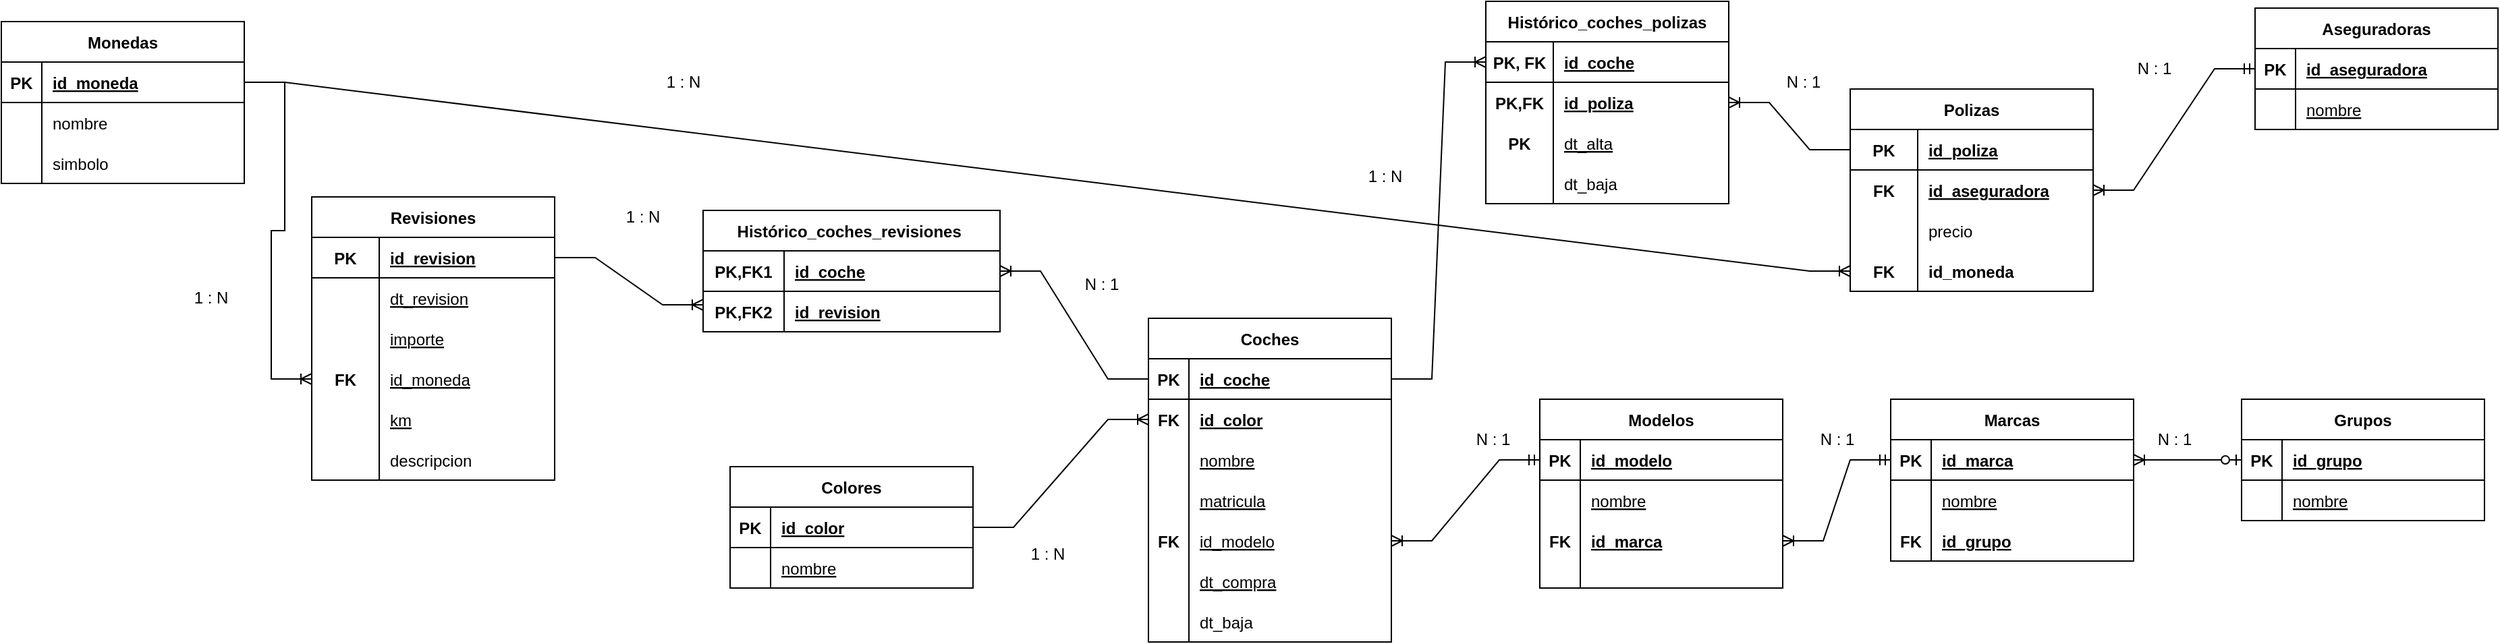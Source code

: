 <mxfile version="20.8.10" type="device"><diagram id="R2lEEEUBdFMjLlhIrx00" name="Page-1"><mxGraphModel dx="3008" dy="727" grid="1" gridSize="10" guides="1" tooltips="1" connect="1" arrows="1" fold="1" page="1" pageScale="1" pageWidth="850" pageHeight="1100" math="0" shadow="0" extFonts="Permanent Marker^https://fonts.googleapis.com/css?family=Permanent+Marker"><root><mxCell id="0"/><mxCell id="1" parent="0"/><mxCell id="CxCb7WRB7Gsfkk1EfVmT-1" value="Colores" style="shape=table;startSize=30;container=1;collapsible=1;childLayout=tableLayout;fixedRows=1;rowLines=0;fontStyle=1;align=center;resizeLast=1;" parent="1" vertex="1"><mxGeometry x="-500" y="490" width="180" height="90" as="geometry"/></mxCell><mxCell id="CxCb7WRB7Gsfkk1EfVmT-2" value="" style="shape=tableRow;horizontal=0;startSize=0;swimlaneHead=0;swimlaneBody=0;fillColor=none;collapsible=0;dropTarget=0;points=[[0,0.5],[1,0.5]];portConstraint=eastwest;top=0;left=0;right=0;bottom=1;" parent="CxCb7WRB7Gsfkk1EfVmT-1" vertex="1"><mxGeometry y="30" width="180" height="30" as="geometry"/></mxCell><mxCell id="CxCb7WRB7Gsfkk1EfVmT-3" value="PK" style="shape=partialRectangle;connectable=0;fillColor=none;top=0;left=0;bottom=0;right=0;fontStyle=1;overflow=hidden;" parent="CxCb7WRB7Gsfkk1EfVmT-2" vertex="1"><mxGeometry width="30" height="30" as="geometry"><mxRectangle width="30" height="30" as="alternateBounds"/></mxGeometry></mxCell><mxCell id="CxCb7WRB7Gsfkk1EfVmT-4" value="id_color" style="shape=partialRectangle;connectable=0;fillColor=none;top=0;left=0;bottom=0;right=0;align=left;spacingLeft=6;fontStyle=5;overflow=hidden;" parent="CxCb7WRB7Gsfkk1EfVmT-2" vertex="1"><mxGeometry x="30" width="150" height="30" as="geometry"><mxRectangle width="150" height="30" as="alternateBounds"/></mxGeometry></mxCell><mxCell id="CxCb7WRB7Gsfkk1EfVmT-5" value="" style="shape=tableRow;horizontal=0;startSize=0;swimlaneHead=0;swimlaneBody=0;fillColor=none;collapsible=0;dropTarget=0;points=[[0,0.5],[1,0.5]];portConstraint=eastwest;top=0;left=0;right=0;bottom=0;" parent="CxCb7WRB7Gsfkk1EfVmT-1" vertex="1"><mxGeometry y="60" width="180" height="30" as="geometry"/></mxCell><mxCell id="CxCb7WRB7Gsfkk1EfVmT-6" value="" style="shape=partialRectangle;connectable=0;fillColor=none;top=0;left=0;bottom=0;right=0;editable=1;overflow=hidden;" parent="CxCb7WRB7Gsfkk1EfVmT-5" vertex="1"><mxGeometry width="30" height="30" as="geometry"><mxRectangle width="30" height="30" as="alternateBounds"/></mxGeometry></mxCell><mxCell id="CxCb7WRB7Gsfkk1EfVmT-7" value="nombre" style="shape=partialRectangle;connectable=0;fillColor=none;top=0;left=0;bottom=0;right=0;align=left;spacingLeft=6;overflow=hidden;fontStyle=4" parent="CxCb7WRB7Gsfkk1EfVmT-5" vertex="1"><mxGeometry x="30" width="150" height="30" as="geometry"><mxRectangle width="150" height="30" as="alternateBounds"/></mxGeometry></mxCell><mxCell id="CxCb7WRB7Gsfkk1EfVmT-14" value="Coches" style="shape=table;startSize=30;container=1;collapsible=1;childLayout=tableLayout;fixedRows=1;rowLines=0;fontStyle=1;align=center;resizeLast=1;" parent="1" vertex="1"><mxGeometry x="-190" y="380" width="180" height="240" as="geometry"/></mxCell><mxCell id="CxCb7WRB7Gsfkk1EfVmT-15" value="" style="shape=tableRow;horizontal=0;startSize=0;swimlaneHead=0;swimlaneBody=0;fillColor=none;collapsible=0;dropTarget=0;points=[[0,0.5],[1,0.5]];portConstraint=eastwest;top=0;left=0;right=0;bottom=1;" parent="CxCb7WRB7Gsfkk1EfVmT-14" vertex="1"><mxGeometry y="30" width="180" height="30" as="geometry"/></mxCell><mxCell id="CxCb7WRB7Gsfkk1EfVmT-16" value="PK" style="shape=partialRectangle;connectable=0;fillColor=none;top=0;left=0;bottom=0;right=0;fontStyle=1;overflow=hidden;" parent="CxCb7WRB7Gsfkk1EfVmT-15" vertex="1"><mxGeometry width="30" height="30" as="geometry"><mxRectangle width="30" height="30" as="alternateBounds"/></mxGeometry></mxCell><mxCell id="CxCb7WRB7Gsfkk1EfVmT-17" value="id_coche" style="shape=partialRectangle;connectable=0;fillColor=none;top=0;left=0;bottom=0;right=0;align=left;spacingLeft=6;fontStyle=5;overflow=hidden;" parent="CxCb7WRB7Gsfkk1EfVmT-15" vertex="1"><mxGeometry x="30" width="150" height="30" as="geometry"><mxRectangle width="150" height="30" as="alternateBounds"/></mxGeometry></mxCell><mxCell id="CxCb7WRB7Gsfkk1EfVmT-18" value="" style="shape=tableRow;horizontal=0;startSize=0;swimlaneHead=0;swimlaneBody=0;fillColor=none;collapsible=0;dropTarget=0;points=[[0,0.5],[1,0.5]];portConstraint=eastwest;top=0;left=0;right=0;bottom=0;" parent="CxCb7WRB7Gsfkk1EfVmT-14" vertex="1"><mxGeometry y="60" width="180" height="30" as="geometry"/></mxCell><mxCell id="CxCb7WRB7Gsfkk1EfVmT-19" value="FK" style="shape=partialRectangle;connectable=0;fillColor=none;top=0;left=0;bottom=0;right=0;editable=1;overflow=hidden;fontStyle=1" parent="CxCb7WRB7Gsfkk1EfVmT-18" vertex="1"><mxGeometry width="30" height="30" as="geometry"><mxRectangle width="30" height="30" as="alternateBounds"/></mxGeometry></mxCell><mxCell id="CxCb7WRB7Gsfkk1EfVmT-20" value="id_color" style="shape=partialRectangle;connectable=0;fillColor=none;top=0;left=0;bottom=0;right=0;align=left;spacingLeft=6;overflow=hidden;fontStyle=5" parent="CxCb7WRB7Gsfkk1EfVmT-18" vertex="1"><mxGeometry x="30" width="150" height="30" as="geometry"><mxRectangle width="150" height="30" as="alternateBounds"/></mxGeometry></mxCell><mxCell id="CxCb7WRB7Gsfkk1EfVmT-21" value="" style="shape=tableRow;horizontal=0;startSize=0;swimlaneHead=0;swimlaneBody=0;fillColor=none;collapsible=0;dropTarget=0;points=[[0,0.5],[1,0.5]];portConstraint=eastwest;top=0;left=0;right=0;bottom=0;" parent="CxCb7WRB7Gsfkk1EfVmT-14" vertex="1"><mxGeometry y="90" width="180" height="30" as="geometry"/></mxCell><mxCell id="CxCb7WRB7Gsfkk1EfVmT-22" value="" style="shape=partialRectangle;connectable=0;fillColor=none;top=0;left=0;bottom=0;right=0;editable=1;overflow=hidden;" parent="CxCb7WRB7Gsfkk1EfVmT-21" vertex="1"><mxGeometry width="30" height="30" as="geometry"><mxRectangle width="30" height="30" as="alternateBounds"/></mxGeometry></mxCell><mxCell id="CxCb7WRB7Gsfkk1EfVmT-23" value="nombre" style="shape=partialRectangle;connectable=0;fillColor=none;top=0;left=0;bottom=0;right=0;align=left;spacingLeft=6;overflow=hidden;fontStyle=4" parent="CxCb7WRB7Gsfkk1EfVmT-21" vertex="1"><mxGeometry x="30" width="150" height="30" as="geometry"><mxRectangle width="150" height="30" as="alternateBounds"/></mxGeometry></mxCell><mxCell id="CxCb7WRB7Gsfkk1EfVmT-24" value="" style="shape=tableRow;horizontal=0;startSize=0;swimlaneHead=0;swimlaneBody=0;fillColor=none;collapsible=0;dropTarget=0;points=[[0,0.5],[1,0.5]];portConstraint=eastwest;top=0;left=0;right=0;bottom=0;" parent="CxCb7WRB7Gsfkk1EfVmT-14" vertex="1"><mxGeometry y="120" width="180" height="30" as="geometry"/></mxCell><mxCell id="CxCb7WRB7Gsfkk1EfVmT-25" value="" style="shape=partialRectangle;connectable=0;fillColor=none;top=0;left=0;bottom=0;right=0;editable=1;overflow=hidden;" parent="CxCb7WRB7Gsfkk1EfVmT-24" vertex="1"><mxGeometry width="30" height="30" as="geometry"><mxRectangle width="30" height="30" as="alternateBounds"/></mxGeometry></mxCell><mxCell id="CxCb7WRB7Gsfkk1EfVmT-26" value="matricula" style="shape=partialRectangle;connectable=0;fillColor=none;top=0;left=0;bottom=0;right=0;align=left;spacingLeft=6;overflow=hidden;fontStyle=4" parent="CxCb7WRB7Gsfkk1EfVmT-24" vertex="1"><mxGeometry x="30" width="150" height="30" as="geometry"><mxRectangle width="150" height="30" as="alternateBounds"/></mxGeometry></mxCell><mxCell id="CxCb7WRB7Gsfkk1EfVmT-114" value="" style="shape=tableRow;horizontal=0;startSize=0;swimlaneHead=0;swimlaneBody=0;fillColor=none;collapsible=0;dropTarget=0;points=[[0,0.5],[1,0.5]];portConstraint=eastwest;top=0;left=0;right=0;bottom=0;" parent="CxCb7WRB7Gsfkk1EfVmT-14" vertex="1"><mxGeometry y="150" width="180" height="30" as="geometry"/></mxCell><mxCell id="CxCb7WRB7Gsfkk1EfVmT-115" value="FK" style="shape=partialRectangle;connectable=0;fillColor=none;top=0;left=0;bottom=0;right=0;editable=1;overflow=hidden;fontStyle=1" parent="CxCb7WRB7Gsfkk1EfVmT-114" vertex="1"><mxGeometry width="30" height="30" as="geometry"><mxRectangle width="30" height="30" as="alternateBounds"/></mxGeometry></mxCell><mxCell id="CxCb7WRB7Gsfkk1EfVmT-116" value="id_modelo" style="shape=partialRectangle;connectable=0;fillColor=none;top=0;left=0;bottom=0;right=0;align=left;spacingLeft=6;overflow=hidden;fontStyle=4" parent="CxCb7WRB7Gsfkk1EfVmT-114" vertex="1"><mxGeometry x="30" width="150" height="30" as="geometry"><mxRectangle width="150" height="30" as="alternateBounds"/></mxGeometry></mxCell><mxCell id="CxCb7WRB7Gsfkk1EfVmT-179" value="" style="shape=tableRow;horizontal=0;startSize=0;swimlaneHead=0;swimlaneBody=0;fillColor=none;collapsible=0;dropTarget=0;points=[[0,0.5],[1,0.5]];portConstraint=eastwest;top=0;left=0;right=0;bottom=0;" parent="CxCb7WRB7Gsfkk1EfVmT-14" vertex="1"><mxGeometry y="180" width="180" height="30" as="geometry"/></mxCell><mxCell id="CxCb7WRB7Gsfkk1EfVmT-180" value="" style="shape=partialRectangle;connectable=0;fillColor=none;top=0;left=0;bottom=0;right=0;editable=1;overflow=hidden;" parent="CxCb7WRB7Gsfkk1EfVmT-179" vertex="1"><mxGeometry width="30" height="30" as="geometry"><mxRectangle width="30" height="30" as="alternateBounds"/></mxGeometry></mxCell><mxCell id="CxCb7WRB7Gsfkk1EfVmT-181" value="dt_compra" style="shape=partialRectangle;connectable=0;fillColor=none;top=0;left=0;bottom=0;right=0;align=left;spacingLeft=6;overflow=hidden;fontStyle=4" parent="CxCb7WRB7Gsfkk1EfVmT-179" vertex="1"><mxGeometry x="30" width="150" height="30" as="geometry"><mxRectangle width="150" height="30" as="alternateBounds"/></mxGeometry></mxCell><mxCell id="CxCb7WRB7Gsfkk1EfVmT-190" value="" style="shape=tableRow;horizontal=0;startSize=0;swimlaneHead=0;swimlaneBody=0;fillColor=none;collapsible=0;dropTarget=0;points=[[0,0.5],[1,0.5]];portConstraint=eastwest;top=0;left=0;right=0;bottom=0;" parent="CxCb7WRB7Gsfkk1EfVmT-14" vertex="1"><mxGeometry y="210" width="180" height="30" as="geometry"/></mxCell><mxCell id="CxCb7WRB7Gsfkk1EfVmT-191" value="" style="shape=partialRectangle;connectable=0;fillColor=none;top=0;left=0;bottom=0;right=0;editable=1;overflow=hidden;" parent="CxCb7WRB7Gsfkk1EfVmT-190" vertex="1"><mxGeometry width="30" height="30" as="geometry"><mxRectangle width="30" height="30" as="alternateBounds"/></mxGeometry></mxCell><mxCell id="CxCb7WRB7Gsfkk1EfVmT-192" value="dt_baja" style="shape=partialRectangle;connectable=0;fillColor=none;top=0;left=0;bottom=0;right=0;align=left;spacingLeft=6;overflow=hidden;fontStyle=0" parent="CxCb7WRB7Gsfkk1EfVmT-190" vertex="1"><mxGeometry x="30" width="150" height="30" as="geometry"><mxRectangle width="150" height="30" as="alternateBounds"/></mxGeometry></mxCell><mxCell id="CxCb7WRB7Gsfkk1EfVmT-27" value="Modelos" style="shape=table;startSize=30;container=1;collapsible=1;childLayout=tableLayout;fixedRows=1;rowLines=0;fontStyle=1;align=center;resizeLast=1;" parent="1" vertex="1"><mxGeometry x="100" y="440" width="180" height="140" as="geometry"/></mxCell><mxCell id="CxCb7WRB7Gsfkk1EfVmT-28" value="" style="shape=tableRow;horizontal=0;startSize=0;swimlaneHead=0;swimlaneBody=0;fillColor=none;collapsible=0;dropTarget=0;points=[[0,0.5],[1,0.5]];portConstraint=eastwest;top=0;left=0;right=0;bottom=1;" parent="CxCb7WRB7Gsfkk1EfVmT-27" vertex="1"><mxGeometry y="30" width="180" height="30" as="geometry"/></mxCell><mxCell id="CxCb7WRB7Gsfkk1EfVmT-29" value="PK" style="shape=partialRectangle;connectable=0;fillColor=none;top=0;left=0;bottom=0;right=0;fontStyle=1;overflow=hidden;" parent="CxCb7WRB7Gsfkk1EfVmT-28" vertex="1"><mxGeometry width="30" height="30" as="geometry"><mxRectangle width="30" height="30" as="alternateBounds"/></mxGeometry></mxCell><mxCell id="CxCb7WRB7Gsfkk1EfVmT-30" value="id_modelo" style="shape=partialRectangle;connectable=0;fillColor=none;top=0;left=0;bottom=0;right=0;align=left;spacingLeft=6;fontStyle=5;overflow=hidden;" parent="CxCb7WRB7Gsfkk1EfVmT-28" vertex="1"><mxGeometry x="30" width="150" height="30" as="geometry"><mxRectangle width="150" height="30" as="alternateBounds"/></mxGeometry></mxCell><mxCell id="CxCb7WRB7Gsfkk1EfVmT-31" value="" style="shape=tableRow;horizontal=0;startSize=0;swimlaneHead=0;swimlaneBody=0;fillColor=none;collapsible=0;dropTarget=0;points=[[0,0.5],[1,0.5]];portConstraint=eastwest;top=0;left=0;right=0;bottom=0;" parent="CxCb7WRB7Gsfkk1EfVmT-27" vertex="1"><mxGeometry y="60" width="180" height="30" as="geometry"/></mxCell><mxCell id="CxCb7WRB7Gsfkk1EfVmT-32" value="" style="shape=partialRectangle;connectable=0;fillColor=none;top=0;left=0;bottom=0;right=0;editable=1;overflow=hidden;" parent="CxCb7WRB7Gsfkk1EfVmT-31" vertex="1"><mxGeometry width="30" height="30" as="geometry"><mxRectangle width="30" height="30" as="alternateBounds"/></mxGeometry></mxCell><mxCell id="CxCb7WRB7Gsfkk1EfVmT-33" value="nombre" style="shape=partialRectangle;connectable=0;fillColor=none;top=0;left=0;bottom=0;right=0;align=left;spacingLeft=6;overflow=hidden;fontStyle=4" parent="CxCb7WRB7Gsfkk1EfVmT-31" vertex="1"><mxGeometry x="30" width="150" height="30" as="geometry"><mxRectangle width="150" height="30" as="alternateBounds"/></mxGeometry></mxCell><mxCell id="CxCb7WRB7Gsfkk1EfVmT-34" value="" style="shape=tableRow;horizontal=0;startSize=0;swimlaneHead=0;swimlaneBody=0;fillColor=none;collapsible=0;dropTarget=0;points=[[0,0.5],[1,0.5]];portConstraint=eastwest;top=0;left=0;right=0;bottom=0;" parent="CxCb7WRB7Gsfkk1EfVmT-27" vertex="1"><mxGeometry y="90" width="180" height="30" as="geometry"/></mxCell><mxCell id="CxCb7WRB7Gsfkk1EfVmT-35" value="FK" style="shape=partialRectangle;connectable=0;fillColor=none;top=0;left=0;bottom=0;right=0;editable=1;overflow=hidden;fontStyle=1" parent="CxCb7WRB7Gsfkk1EfVmT-34" vertex="1"><mxGeometry width="30" height="30" as="geometry"><mxRectangle width="30" height="30" as="alternateBounds"/></mxGeometry></mxCell><mxCell id="CxCb7WRB7Gsfkk1EfVmT-36" value="id_marca" style="shape=partialRectangle;connectable=0;fillColor=none;top=0;left=0;bottom=0;right=0;align=left;spacingLeft=6;overflow=hidden;fontStyle=5" parent="CxCb7WRB7Gsfkk1EfVmT-34" vertex="1"><mxGeometry x="30" width="150" height="30" as="geometry"><mxRectangle width="150" height="30" as="alternateBounds"/></mxGeometry></mxCell><mxCell id="CxCb7WRB7Gsfkk1EfVmT-71" value="" style="shape=tableRow;horizontal=0;startSize=0;swimlaneHead=0;swimlaneBody=0;fillColor=none;collapsible=0;dropTarget=0;points=[[0,0.5],[1,0.5]];portConstraint=eastwest;top=0;left=0;right=0;bottom=0;" parent="CxCb7WRB7Gsfkk1EfVmT-27" vertex="1"><mxGeometry y="120" width="180" height="20" as="geometry"/></mxCell><mxCell id="CxCb7WRB7Gsfkk1EfVmT-72" value="" style="shape=partialRectangle;connectable=0;fillColor=none;top=0;left=0;bottom=0;right=0;editable=1;overflow=hidden;fontStyle=1" parent="CxCb7WRB7Gsfkk1EfVmT-71" vertex="1"><mxGeometry width="30" height="20" as="geometry"><mxRectangle width="30" height="20" as="alternateBounds"/></mxGeometry></mxCell><mxCell id="CxCb7WRB7Gsfkk1EfVmT-73" value="" style="shape=partialRectangle;connectable=0;fillColor=none;top=0;left=0;bottom=0;right=0;align=left;spacingLeft=6;overflow=hidden;fontStyle=5" parent="CxCb7WRB7Gsfkk1EfVmT-71" vertex="1"><mxGeometry x="30" width="150" height="20" as="geometry"><mxRectangle width="150" height="20" as="alternateBounds"/></mxGeometry></mxCell><mxCell id="CxCb7WRB7Gsfkk1EfVmT-40" value="Marcas" style="shape=table;startSize=30;container=1;collapsible=1;childLayout=tableLayout;fixedRows=1;rowLines=0;fontStyle=1;align=center;resizeLast=1;" parent="1" vertex="1"><mxGeometry x="360" y="440" width="180" height="120" as="geometry"/></mxCell><mxCell id="CxCb7WRB7Gsfkk1EfVmT-41" value="" style="shape=tableRow;horizontal=0;startSize=0;swimlaneHead=0;swimlaneBody=0;fillColor=none;collapsible=0;dropTarget=0;points=[[0,0.5],[1,0.5]];portConstraint=eastwest;top=0;left=0;right=0;bottom=1;" parent="CxCb7WRB7Gsfkk1EfVmT-40" vertex="1"><mxGeometry y="30" width="180" height="30" as="geometry"/></mxCell><mxCell id="CxCb7WRB7Gsfkk1EfVmT-42" value="PK" style="shape=partialRectangle;connectable=0;fillColor=none;top=0;left=0;bottom=0;right=0;fontStyle=1;overflow=hidden;" parent="CxCb7WRB7Gsfkk1EfVmT-41" vertex="1"><mxGeometry width="30" height="30" as="geometry"><mxRectangle width="30" height="30" as="alternateBounds"/></mxGeometry></mxCell><mxCell id="CxCb7WRB7Gsfkk1EfVmT-43" value="id_marca" style="shape=partialRectangle;connectable=0;fillColor=none;top=0;left=0;bottom=0;right=0;align=left;spacingLeft=6;fontStyle=5;overflow=hidden;" parent="CxCb7WRB7Gsfkk1EfVmT-41" vertex="1"><mxGeometry x="30" width="150" height="30" as="geometry"><mxRectangle width="150" height="30" as="alternateBounds"/></mxGeometry></mxCell><mxCell id="CxCb7WRB7Gsfkk1EfVmT-44" value="" style="shape=tableRow;horizontal=0;startSize=0;swimlaneHead=0;swimlaneBody=0;fillColor=none;collapsible=0;dropTarget=0;points=[[0,0.5],[1,0.5]];portConstraint=eastwest;top=0;left=0;right=0;bottom=0;" parent="CxCb7WRB7Gsfkk1EfVmT-40" vertex="1"><mxGeometry y="60" width="180" height="30" as="geometry"/></mxCell><mxCell id="CxCb7WRB7Gsfkk1EfVmT-45" value="" style="shape=partialRectangle;connectable=0;fillColor=none;top=0;left=0;bottom=0;right=0;editable=1;overflow=hidden;" parent="CxCb7WRB7Gsfkk1EfVmT-44" vertex="1"><mxGeometry width="30" height="30" as="geometry"><mxRectangle width="30" height="30" as="alternateBounds"/></mxGeometry></mxCell><mxCell id="CxCb7WRB7Gsfkk1EfVmT-46" value="nombre" style="shape=partialRectangle;connectable=0;fillColor=none;top=0;left=0;bottom=0;right=0;align=left;spacingLeft=6;overflow=hidden;fontStyle=4" parent="CxCb7WRB7Gsfkk1EfVmT-44" vertex="1"><mxGeometry x="30" width="150" height="30" as="geometry"><mxRectangle width="150" height="30" as="alternateBounds"/></mxGeometry></mxCell><mxCell id="CxCb7WRB7Gsfkk1EfVmT-47" value="" style="shape=tableRow;horizontal=0;startSize=0;swimlaneHead=0;swimlaneBody=0;fillColor=none;collapsible=0;dropTarget=0;points=[[0,0.5],[1,0.5]];portConstraint=eastwest;top=0;left=0;right=0;bottom=0;" parent="CxCb7WRB7Gsfkk1EfVmT-40" vertex="1"><mxGeometry y="90" width="180" height="30" as="geometry"/></mxCell><mxCell id="CxCb7WRB7Gsfkk1EfVmT-48" value="FK" style="shape=partialRectangle;connectable=0;fillColor=none;top=0;left=0;bottom=0;right=0;editable=1;overflow=hidden;fontStyle=1" parent="CxCb7WRB7Gsfkk1EfVmT-47" vertex="1"><mxGeometry width="30" height="30" as="geometry"><mxRectangle width="30" height="30" as="alternateBounds"/></mxGeometry></mxCell><mxCell id="CxCb7WRB7Gsfkk1EfVmT-49" value="id_grupo" style="shape=partialRectangle;connectable=0;fillColor=none;top=0;left=0;bottom=0;right=0;align=left;spacingLeft=6;overflow=hidden;fontStyle=5" parent="CxCb7WRB7Gsfkk1EfVmT-47" vertex="1"><mxGeometry x="30" width="150" height="30" as="geometry"><mxRectangle width="150" height="30" as="alternateBounds"/></mxGeometry></mxCell><mxCell id="CxCb7WRB7Gsfkk1EfVmT-53" value="Grupos" style="shape=table;startSize=30;container=1;collapsible=1;childLayout=tableLayout;fixedRows=1;rowLines=0;fontStyle=1;align=center;resizeLast=1;" parent="1" vertex="1"><mxGeometry x="620" y="440" width="180" height="90" as="geometry"/></mxCell><mxCell id="CxCb7WRB7Gsfkk1EfVmT-54" value="" style="shape=tableRow;horizontal=0;startSize=0;swimlaneHead=0;swimlaneBody=0;fillColor=none;collapsible=0;dropTarget=0;points=[[0,0.5],[1,0.5]];portConstraint=eastwest;top=0;left=0;right=0;bottom=1;" parent="CxCb7WRB7Gsfkk1EfVmT-53" vertex="1"><mxGeometry y="30" width="180" height="30" as="geometry"/></mxCell><mxCell id="CxCb7WRB7Gsfkk1EfVmT-55" value="PK" style="shape=partialRectangle;connectable=0;fillColor=none;top=0;left=0;bottom=0;right=0;fontStyle=1;overflow=hidden;" parent="CxCb7WRB7Gsfkk1EfVmT-54" vertex="1"><mxGeometry width="30" height="30" as="geometry"><mxRectangle width="30" height="30" as="alternateBounds"/></mxGeometry></mxCell><mxCell id="CxCb7WRB7Gsfkk1EfVmT-56" value="id_grupo" style="shape=partialRectangle;connectable=0;fillColor=none;top=0;left=0;bottom=0;right=0;align=left;spacingLeft=6;fontStyle=5;overflow=hidden;" parent="CxCb7WRB7Gsfkk1EfVmT-54" vertex="1"><mxGeometry x="30" width="150" height="30" as="geometry"><mxRectangle width="150" height="30" as="alternateBounds"/></mxGeometry></mxCell><mxCell id="CxCb7WRB7Gsfkk1EfVmT-57" value="" style="shape=tableRow;horizontal=0;startSize=0;swimlaneHead=0;swimlaneBody=0;fillColor=none;collapsible=0;dropTarget=0;points=[[0,0.5],[1,0.5]];portConstraint=eastwest;top=0;left=0;right=0;bottom=0;" parent="CxCb7WRB7Gsfkk1EfVmT-53" vertex="1"><mxGeometry y="60" width="180" height="30" as="geometry"/></mxCell><mxCell id="CxCb7WRB7Gsfkk1EfVmT-58" value="" style="shape=partialRectangle;connectable=0;fillColor=none;top=0;left=0;bottom=0;right=0;editable=1;overflow=hidden;" parent="CxCb7WRB7Gsfkk1EfVmT-57" vertex="1"><mxGeometry width="30" height="30" as="geometry"><mxRectangle width="30" height="30" as="alternateBounds"/></mxGeometry></mxCell><mxCell id="CxCb7WRB7Gsfkk1EfVmT-59" value="nombre" style="shape=partialRectangle;connectable=0;fillColor=none;top=0;left=0;bottom=0;right=0;align=left;spacingLeft=6;overflow=hidden;fontStyle=4" parent="CxCb7WRB7Gsfkk1EfVmT-57" vertex="1"><mxGeometry x="30" width="150" height="30" as="geometry"><mxRectangle width="150" height="30" as="alternateBounds"/></mxGeometry></mxCell><mxCell id="CxCb7WRB7Gsfkk1EfVmT-67" value="N : 1" style="text;html=1;align=center;verticalAlign=middle;resizable=0;points=[];autosize=1;strokeColor=none;fillColor=none;" parent="1" vertex="1"><mxGeometry x="545" y="455" width="50" height="30" as="geometry"/></mxCell><mxCell id="CxCb7WRB7Gsfkk1EfVmT-69" value="N : 1" style="text;html=1;align=center;verticalAlign=middle;resizable=0;points=[];autosize=1;strokeColor=none;fillColor=none;" parent="1" vertex="1"><mxGeometry x="295" y="455" width="50" height="30" as="geometry"/></mxCell><mxCell id="CxCb7WRB7Gsfkk1EfVmT-75" value="" style="edgeStyle=entityRelationEdgeStyle;fontSize=12;html=1;endArrow=ERoneToMany;rounded=0;entryX=0;entryY=0.5;entryDx=0;entryDy=0;exitX=1;exitY=0.5;exitDx=0;exitDy=0;" parent="1" source="CxCb7WRB7Gsfkk1EfVmT-2" target="CxCb7WRB7Gsfkk1EfVmT-18" edge="1"><mxGeometry width="100" height="100" relative="1" as="geometry"><mxPoint x="370" y="260" as="sourcePoint"/><mxPoint x="470" y="160" as="targetPoint"/></mxGeometry></mxCell><mxCell id="CxCb7WRB7Gsfkk1EfVmT-76" value="1 : N" style="text;html=1;align=center;verticalAlign=middle;resizable=0;points=[];autosize=1;strokeColor=none;fillColor=none;" parent="1" vertex="1"><mxGeometry x="-290" y="540" width="50" height="30" as="geometry"/></mxCell><mxCell id="CxCb7WRB7Gsfkk1EfVmT-77" value="Monedas" style="shape=table;startSize=30;container=1;collapsible=1;childLayout=tableLayout;fixedRows=1;rowLines=0;fontStyle=1;align=center;resizeLast=1;" parent="1" vertex="1"><mxGeometry x="-1040" y="160" width="180" height="120" as="geometry"/></mxCell><mxCell id="CxCb7WRB7Gsfkk1EfVmT-78" value="" style="shape=tableRow;horizontal=0;startSize=0;swimlaneHead=0;swimlaneBody=0;fillColor=none;collapsible=0;dropTarget=0;points=[[0,0.5],[1,0.5]];portConstraint=eastwest;top=0;left=0;right=0;bottom=1;" parent="CxCb7WRB7Gsfkk1EfVmT-77" vertex="1"><mxGeometry y="30" width="180" height="30" as="geometry"/></mxCell><mxCell id="CxCb7WRB7Gsfkk1EfVmT-79" value="PK" style="shape=partialRectangle;connectable=0;fillColor=none;top=0;left=0;bottom=0;right=0;fontStyle=1;overflow=hidden;" parent="CxCb7WRB7Gsfkk1EfVmT-78" vertex="1"><mxGeometry width="30" height="30" as="geometry"><mxRectangle width="30" height="30" as="alternateBounds"/></mxGeometry></mxCell><mxCell id="CxCb7WRB7Gsfkk1EfVmT-80" value="id_moneda" style="shape=partialRectangle;connectable=0;fillColor=none;top=0;left=0;bottom=0;right=0;align=left;spacingLeft=6;fontStyle=5;overflow=hidden;" parent="CxCb7WRB7Gsfkk1EfVmT-78" vertex="1"><mxGeometry x="30" width="150" height="30" as="geometry"><mxRectangle width="150" height="30" as="alternateBounds"/></mxGeometry></mxCell><mxCell id="CxCb7WRB7Gsfkk1EfVmT-81" value="" style="shape=tableRow;horizontal=0;startSize=0;swimlaneHead=0;swimlaneBody=0;fillColor=none;collapsible=0;dropTarget=0;points=[[0,0.5],[1,0.5]];portConstraint=eastwest;top=0;left=0;right=0;bottom=0;" parent="CxCb7WRB7Gsfkk1EfVmT-77" vertex="1"><mxGeometry y="60" width="180" height="30" as="geometry"/></mxCell><mxCell id="CxCb7WRB7Gsfkk1EfVmT-82" value="" style="shape=partialRectangle;connectable=0;fillColor=none;top=0;left=0;bottom=0;right=0;editable=1;overflow=hidden;" parent="CxCb7WRB7Gsfkk1EfVmT-81" vertex="1"><mxGeometry width="30" height="30" as="geometry"><mxRectangle width="30" height="30" as="alternateBounds"/></mxGeometry></mxCell><mxCell id="CxCb7WRB7Gsfkk1EfVmT-83" value="nombre" style="shape=partialRectangle;connectable=0;fillColor=none;top=0;left=0;bottom=0;right=0;align=left;spacingLeft=6;overflow=hidden;" parent="CxCb7WRB7Gsfkk1EfVmT-81" vertex="1"><mxGeometry x="30" width="150" height="30" as="geometry"><mxRectangle width="150" height="30" as="alternateBounds"/></mxGeometry></mxCell><mxCell id="CxCb7WRB7Gsfkk1EfVmT-168" value="" style="shape=tableRow;horizontal=0;startSize=0;swimlaneHead=0;swimlaneBody=0;fillColor=none;collapsible=0;dropTarget=0;points=[[0,0.5],[1,0.5]];portConstraint=eastwest;top=0;left=0;right=0;bottom=0;" parent="CxCb7WRB7Gsfkk1EfVmT-77" vertex="1"><mxGeometry y="90" width="180" height="30" as="geometry"/></mxCell><mxCell id="CxCb7WRB7Gsfkk1EfVmT-169" value="" style="shape=partialRectangle;connectable=0;fillColor=none;top=0;left=0;bottom=0;right=0;editable=1;overflow=hidden;" parent="CxCb7WRB7Gsfkk1EfVmT-168" vertex="1"><mxGeometry width="30" height="30" as="geometry"><mxRectangle width="30" height="30" as="alternateBounds"/></mxGeometry></mxCell><mxCell id="CxCb7WRB7Gsfkk1EfVmT-170" value="simbolo" style="shape=partialRectangle;connectable=0;fillColor=none;top=0;left=0;bottom=0;right=0;align=left;spacingLeft=6;overflow=hidden;" parent="CxCb7WRB7Gsfkk1EfVmT-168" vertex="1"><mxGeometry x="30" width="150" height="30" as="geometry"><mxRectangle width="150" height="30" as="alternateBounds"/></mxGeometry></mxCell><mxCell id="CxCb7WRB7Gsfkk1EfVmT-84" value="Aseguradoras" style="shape=table;startSize=30;container=1;collapsible=1;childLayout=tableLayout;fixedRows=1;rowLines=0;fontStyle=1;align=center;resizeLast=1;" parent="1" vertex="1"><mxGeometry x="630" y="150" width="180" height="90" as="geometry"/></mxCell><mxCell id="CxCb7WRB7Gsfkk1EfVmT-85" value="" style="shape=tableRow;horizontal=0;startSize=0;swimlaneHead=0;swimlaneBody=0;fillColor=none;collapsible=0;dropTarget=0;points=[[0,0.5],[1,0.5]];portConstraint=eastwest;top=0;left=0;right=0;bottom=1;" parent="CxCb7WRB7Gsfkk1EfVmT-84" vertex="1"><mxGeometry y="30" width="180" height="30" as="geometry"/></mxCell><mxCell id="CxCb7WRB7Gsfkk1EfVmT-86" value="PK" style="shape=partialRectangle;connectable=0;fillColor=none;top=0;left=0;bottom=0;right=0;fontStyle=1;overflow=hidden;" parent="CxCb7WRB7Gsfkk1EfVmT-85" vertex="1"><mxGeometry width="30" height="30" as="geometry"><mxRectangle width="30" height="30" as="alternateBounds"/></mxGeometry></mxCell><mxCell id="CxCb7WRB7Gsfkk1EfVmT-87" value="id_aseguradora" style="shape=partialRectangle;connectable=0;fillColor=none;top=0;left=0;bottom=0;right=0;align=left;spacingLeft=6;fontStyle=5;overflow=hidden;" parent="CxCb7WRB7Gsfkk1EfVmT-85" vertex="1"><mxGeometry x="30" width="150" height="30" as="geometry"><mxRectangle width="150" height="30" as="alternateBounds"/></mxGeometry></mxCell><mxCell id="CxCb7WRB7Gsfkk1EfVmT-88" value="" style="shape=tableRow;horizontal=0;startSize=0;swimlaneHead=0;swimlaneBody=0;fillColor=none;collapsible=0;dropTarget=0;points=[[0,0.5],[1,0.5]];portConstraint=eastwest;top=0;left=0;right=0;bottom=0;" parent="CxCb7WRB7Gsfkk1EfVmT-84" vertex="1"><mxGeometry y="60" width="180" height="30" as="geometry"/></mxCell><mxCell id="CxCb7WRB7Gsfkk1EfVmT-89" value="" style="shape=partialRectangle;connectable=0;fillColor=none;top=0;left=0;bottom=0;right=0;editable=1;overflow=hidden;" parent="CxCb7WRB7Gsfkk1EfVmT-88" vertex="1"><mxGeometry width="30" height="30" as="geometry"><mxRectangle width="30" height="30" as="alternateBounds"/></mxGeometry></mxCell><mxCell id="CxCb7WRB7Gsfkk1EfVmT-90" value="nombre" style="shape=partialRectangle;connectable=0;fillColor=none;top=0;left=0;bottom=0;right=0;align=left;spacingLeft=6;overflow=hidden;fontStyle=4" parent="CxCb7WRB7Gsfkk1EfVmT-88" vertex="1"><mxGeometry x="30" width="150" height="30" as="geometry"><mxRectangle width="150" height="30" as="alternateBounds"/></mxGeometry></mxCell><mxCell id="CxCb7WRB7Gsfkk1EfVmT-97" value="Polizas" style="shape=table;startSize=30;container=1;collapsible=1;childLayout=tableLayout;fixedRows=1;rowLines=0;fontStyle=1;align=center;resizeLast=1;" parent="1" vertex="1"><mxGeometry x="330" y="210" width="180" height="150" as="geometry"/></mxCell><mxCell id="CxCb7WRB7Gsfkk1EfVmT-98" value="" style="shape=tableRow;horizontal=0;startSize=0;swimlaneHead=0;swimlaneBody=0;fillColor=none;collapsible=0;dropTarget=0;points=[[0,0.5],[1,0.5]];portConstraint=eastwest;top=0;left=0;right=0;bottom=1;" parent="CxCb7WRB7Gsfkk1EfVmT-97" vertex="1"><mxGeometry y="30" width="180" height="30" as="geometry"/></mxCell><mxCell id="CxCb7WRB7Gsfkk1EfVmT-99" value="PK" style="shape=partialRectangle;connectable=0;fillColor=none;top=0;left=0;bottom=0;right=0;fontStyle=1;overflow=hidden;" parent="CxCb7WRB7Gsfkk1EfVmT-98" vertex="1"><mxGeometry width="50" height="30" as="geometry"><mxRectangle width="50" height="30" as="alternateBounds"/></mxGeometry></mxCell><mxCell id="CxCb7WRB7Gsfkk1EfVmT-100" value="id_poliza" style="shape=partialRectangle;connectable=0;fillColor=none;top=0;left=0;bottom=0;right=0;align=left;spacingLeft=6;fontStyle=5;overflow=hidden;" parent="CxCb7WRB7Gsfkk1EfVmT-98" vertex="1"><mxGeometry x="50" width="130" height="30" as="geometry"><mxRectangle width="130" height="30" as="alternateBounds"/></mxGeometry></mxCell><mxCell id="CxCb7WRB7Gsfkk1EfVmT-101" value="" style="shape=tableRow;horizontal=0;startSize=0;swimlaneHead=0;swimlaneBody=0;fillColor=none;collapsible=0;dropTarget=0;points=[[0,0.5],[1,0.5]];portConstraint=eastwest;top=0;left=0;right=0;bottom=0;" parent="CxCb7WRB7Gsfkk1EfVmT-97" vertex="1"><mxGeometry y="60" width="180" height="30" as="geometry"/></mxCell><mxCell id="CxCb7WRB7Gsfkk1EfVmT-102" value="FK" style="shape=partialRectangle;connectable=0;fillColor=none;top=0;left=0;bottom=0;right=0;editable=1;overflow=hidden;fontStyle=1" parent="CxCb7WRB7Gsfkk1EfVmT-101" vertex="1"><mxGeometry width="50" height="30" as="geometry"><mxRectangle width="50" height="30" as="alternateBounds"/></mxGeometry></mxCell><mxCell id="CxCb7WRB7Gsfkk1EfVmT-103" value="id_aseguradora" style="shape=partialRectangle;connectable=0;fillColor=none;top=0;left=0;bottom=0;right=0;align=left;spacingLeft=6;overflow=hidden;fontStyle=5" parent="CxCb7WRB7Gsfkk1EfVmT-101" vertex="1"><mxGeometry x="50" width="130" height="30" as="geometry"><mxRectangle width="130" height="30" as="alternateBounds"/></mxGeometry></mxCell><mxCell id="CxCb7WRB7Gsfkk1EfVmT-104" value="" style="shape=tableRow;horizontal=0;startSize=0;swimlaneHead=0;swimlaneBody=0;fillColor=none;collapsible=0;dropTarget=0;points=[[0,0.5],[1,0.5]];portConstraint=eastwest;top=0;left=0;right=0;bottom=0;" parent="CxCb7WRB7Gsfkk1EfVmT-97" vertex="1"><mxGeometry y="90" width="180" height="30" as="geometry"/></mxCell><mxCell id="CxCb7WRB7Gsfkk1EfVmT-105" value="" style="shape=partialRectangle;connectable=0;fillColor=none;top=0;left=0;bottom=0;right=0;editable=1;overflow=hidden;" parent="CxCb7WRB7Gsfkk1EfVmT-104" vertex="1"><mxGeometry width="50" height="30" as="geometry"><mxRectangle width="50" height="30" as="alternateBounds"/></mxGeometry></mxCell><mxCell id="CxCb7WRB7Gsfkk1EfVmT-106" value="precio" style="shape=partialRectangle;connectable=0;fillColor=none;top=0;left=0;bottom=0;right=0;align=left;spacingLeft=6;overflow=hidden;" parent="CxCb7WRB7Gsfkk1EfVmT-104" vertex="1"><mxGeometry x="50" width="130" height="30" as="geometry"><mxRectangle width="130" height="30" as="alternateBounds"/></mxGeometry></mxCell><mxCell id="CxCb7WRB7Gsfkk1EfVmT-107" value="" style="shape=tableRow;horizontal=0;startSize=0;swimlaneHead=0;swimlaneBody=0;fillColor=none;collapsible=0;dropTarget=0;points=[[0,0.5],[1,0.5]];portConstraint=eastwest;top=0;left=0;right=0;bottom=0;" parent="CxCb7WRB7Gsfkk1EfVmT-97" vertex="1"><mxGeometry y="120" width="180" height="30" as="geometry"/></mxCell><mxCell id="CxCb7WRB7Gsfkk1EfVmT-108" value="FK" style="shape=partialRectangle;connectable=0;fillColor=none;top=0;left=0;bottom=0;right=0;editable=1;overflow=hidden;fontStyle=1" parent="CxCb7WRB7Gsfkk1EfVmT-107" vertex="1"><mxGeometry width="50" height="30" as="geometry"><mxRectangle width="50" height="30" as="alternateBounds"/></mxGeometry></mxCell><mxCell id="CxCb7WRB7Gsfkk1EfVmT-109" value="id_moneda" style="shape=partialRectangle;connectable=0;fillColor=none;top=0;left=0;bottom=0;right=0;align=left;spacingLeft=6;overflow=hidden;fontStyle=1" parent="CxCb7WRB7Gsfkk1EfVmT-107" vertex="1"><mxGeometry x="50" width="130" height="30" as="geometry"><mxRectangle width="130" height="30" as="alternateBounds"/></mxGeometry></mxCell><mxCell id="CxCb7WRB7Gsfkk1EfVmT-110" value="" style="edgeStyle=entityRelationEdgeStyle;fontSize=12;html=1;endArrow=ERoneToMany;startArrow=ERmandOne;rounded=0;entryX=1;entryY=0.5;entryDx=0;entryDy=0;exitX=0;exitY=0.5;exitDx=0;exitDy=0;" parent="1" source="CxCb7WRB7Gsfkk1EfVmT-28" target="CxCb7WRB7Gsfkk1EfVmT-114" edge="1"><mxGeometry width="100" height="100" relative="1" as="geometry"><mxPoint x="80" y="330" as="sourcePoint"/><mxPoint x="180" y="230" as="targetPoint"/></mxGeometry></mxCell><mxCell id="CxCb7WRB7Gsfkk1EfVmT-111" value="N : 1" style="text;html=1;align=center;verticalAlign=middle;resizable=0;points=[];autosize=1;strokeColor=none;fillColor=none;" parent="1" vertex="1"><mxGeometry x="40" y="455" width="50" height="30" as="geometry"/></mxCell><mxCell id="CxCb7WRB7Gsfkk1EfVmT-112" value="" style="edgeStyle=entityRelationEdgeStyle;fontSize=12;html=1;endArrow=ERoneToMany;startArrow=ERmandOne;rounded=0;entryX=1;entryY=0.5;entryDx=0;entryDy=0;exitX=0;exitY=0.5;exitDx=0;exitDy=0;" parent="1" source="CxCb7WRB7Gsfkk1EfVmT-41" target="CxCb7WRB7Gsfkk1EfVmT-34" edge="1"><mxGeometry width="100" height="100" relative="1" as="geometry"><mxPoint x="370" y="590" as="sourcePoint"/><mxPoint x="250" y="640" as="targetPoint"/></mxGeometry></mxCell><mxCell id="CxCb7WRB7Gsfkk1EfVmT-113" value="" style="edgeStyle=entityRelationEdgeStyle;fontSize=12;html=1;endArrow=ERoneToMany;startArrow=ERzeroToOne;rounded=0;entryX=1;entryY=0.5;entryDx=0;entryDy=0;exitX=0;exitY=0.5;exitDx=0;exitDy=0;" parent="1" source="CxCb7WRB7Gsfkk1EfVmT-54" target="CxCb7WRB7Gsfkk1EfVmT-41" edge="1"><mxGeometry width="100" height="100" relative="1" as="geometry"><mxPoint x="550" y="400" as="sourcePoint"/><mxPoint x="650" y="300" as="targetPoint"/></mxGeometry></mxCell><mxCell id="CxCb7WRB7Gsfkk1EfVmT-119" value="1 : N" style="text;html=1;align=center;verticalAlign=middle;resizable=0;points=[];autosize=1;strokeColor=none;fillColor=none;" parent="1" vertex="1"><mxGeometry x="-40" y="260" width="50" height="30" as="geometry"/></mxCell><mxCell id="CxCb7WRB7Gsfkk1EfVmT-120" value="" style="edgeStyle=entityRelationEdgeStyle;fontSize=12;html=1;endArrow=ERoneToMany;startArrow=ERmandOne;rounded=0;entryX=1;entryY=0.5;entryDx=0;entryDy=0;exitX=0;exitY=0.5;exitDx=0;exitDy=0;" parent="1" source="CxCb7WRB7Gsfkk1EfVmT-85" target="CxCb7WRB7Gsfkk1EfVmT-101" edge="1"><mxGeometry width="100" height="100" relative="1" as="geometry"><mxPoint x="330" y="210" as="sourcePoint"/><mxPoint x="430" y="110" as="targetPoint"/></mxGeometry></mxCell><mxCell id="CxCb7WRB7Gsfkk1EfVmT-121" value="N : 1" style="text;html=1;align=center;verticalAlign=middle;resizable=0;points=[];autosize=1;strokeColor=none;fillColor=none;" parent="1" vertex="1"><mxGeometry x="530" y="180" width="50" height="30" as="geometry"/></mxCell><mxCell id="CxCb7WRB7Gsfkk1EfVmT-122" value="Revisiones" style="shape=table;startSize=30;container=1;collapsible=1;childLayout=tableLayout;fixedRows=1;rowLines=0;fontStyle=1;align=center;resizeLast=1;" parent="1" vertex="1"><mxGeometry x="-810" y="290" width="180" height="210" as="geometry"/></mxCell><mxCell id="CxCb7WRB7Gsfkk1EfVmT-123" value="" style="shape=tableRow;horizontal=0;startSize=0;swimlaneHead=0;swimlaneBody=0;fillColor=none;collapsible=0;dropTarget=0;points=[[0,0.5],[1,0.5]];portConstraint=eastwest;top=0;left=0;right=0;bottom=1;" parent="CxCb7WRB7Gsfkk1EfVmT-122" vertex="1"><mxGeometry y="30" width="180" height="30" as="geometry"/></mxCell><mxCell id="CxCb7WRB7Gsfkk1EfVmT-124" value="PK" style="shape=partialRectangle;connectable=0;fillColor=none;top=0;left=0;bottom=0;right=0;fontStyle=1;overflow=hidden;" parent="CxCb7WRB7Gsfkk1EfVmT-123" vertex="1"><mxGeometry width="50" height="30" as="geometry"><mxRectangle width="50" height="30" as="alternateBounds"/></mxGeometry></mxCell><mxCell id="CxCb7WRB7Gsfkk1EfVmT-125" value="id_revision" style="shape=partialRectangle;connectable=0;fillColor=none;top=0;left=0;bottom=0;right=0;align=left;spacingLeft=6;fontStyle=5;overflow=hidden;" parent="CxCb7WRB7Gsfkk1EfVmT-123" vertex="1"><mxGeometry x="50" width="130" height="30" as="geometry"><mxRectangle width="130" height="30" as="alternateBounds"/></mxGeometry></mxCell><mxCell id="CxCb7WRB7Gsfkk1EfVmT-126" value="" style="shape=tableRow;horizontal=0;startSize=0;swimlaneHead=0;swimlaneBody=0;fillColor=none;collapsible=0;dropTarget=0;points=[[0,0.5],[1,0.5]];portConstraint=eastwest;top=0;left=0;right=0;bottom=0;" parent="CxCb7WRB7Gsfkk1EfVmT-122" vertex="1"><mxGeometry y="60" width="180" height="30" as="geometry"/></mxCell><mxCell id="CxCb7WRB7Gsfkk1EfVmT-127" value="" style="shape=partialRectangle;connectable=0;fillColor=none;top=0;left=0;bottom=0;right=0;editable=1;overflow=hidden;" parent="CxCb7WRB7Gsfkk1EfVmT-126" vertex="1"><mxGeometry width="50" height="30" as="geometry"><mxRectangle width="50" height="30" as="alternateBounds"/></mxGeometry></mxCell><mxCell id="CxCb7WRB7Gsfkk1EfVmT-128" value="dt_revision" style="shape=partialRectangle;connectable=0;fillColor=none;top=0;left=0;bottom=0;right=0;align=left;spacingLeft=6;overflow=hidden;fontStyle=4" parent="CxCb7WRB7Gsfkk1EfVmT-126" vertex="1"><mxGeometry x="50" width="130" height="30" as="geometry"><mxRectangle width="130" height="30" as="alternateBounds"/></mxGeometry></mxCell><mxCell id="CxCb7WRB7Gsfkk1EfVmT-129" value="" style="shape=tableRow;horizontal=0;startSize=0;swimlaneHead=0;swimlaneBody=0;fillColor=none;collapsible=0;dropTarget=0;points=[[0,0.5],[1,0.5]];portConstraint=eastwest;top=0;left=0;right=0;bottom=0;" parent="CxCb7WRB7Gsfkk1EfVmT-122" vertex="1"><mxGeometry y="90" width="180" height="30" as="geometry"/></mxCell><mxCell id="CxCb7WRB7Gsfkk1EfVmT-130" value="" style="shape=partialRectangle;connectable=0;fillColor=none;top=0;left=0;bottom=0;right=0;editable=1;overflow=hidden;" parent="CxCb7WRB7Gsfkk1EfVmT-129" vertex="1"><mxGeometry width="50" height="30" as="geometry"><mxRectangle width="50" height="30" as="alternateBounds"/></mxGeometry></mxCell><mxCell id="CxCb7WRB7Gsfkk1EfVmT-131" value="importe" style="shape=partialRectangle;connectable=0;fillColor=none;top=0;left=0;bottom=0;right=0;align=left;spacingLeft=6;overflow=hidden;fontStyle=4" parent="CxCb7WRB7Gsfkk1EfVmT-129" vertex="1"><mxGeometry x="50" width="130" height="30" as="geometry"><mxRectangle width="130" height="30" as="alternateBounds"/></mxGeometry></mxCell><mxCell id="CxCb7WRB7Gsfkk1EfVmT-132" value="" style="shape=tableRow;horizontal=0;startSize=0;swimlaneHead=0;swimlaneBody=0;fillColor=none;collapsible=0;dropTarget=0;points=[[0,0.5],[1,0.5]];portConstraint=eastwest;top=0;left=0;right=0;bottom=0;" parent="CxCb7WRB7Gsfkk1EfVmT-122" vertex="1"><mxGeometry y="120" width="180" height="30" as="geometry"/></mxCell><mxCell id="CxCb7WRB7Gsfkk1EfVmT-133" value="FK" style="shape=partialRectangle;connectable=0;fillColor=none;top=0;left=0;bottom=0;right=0;editable=1;overflow=hidden;fontStyle=1" parent="CxCb7WRB7Gsfkk1EfVmT-132" vertex="1"><mxGeometry width="50" height="30" as="geometry"><mxRectangle width="50" height="30" as="alternateBounds"/></mxGeometry></mxCell><mxCell id="CxCb7WRB7Gsfkk1EfVmT-134" value="id_moneda" style="shape=partialRectangle;connectable=0;fillColor=none;top=0;left=0;bottom=0;right=0;align=left;spacingLeft=6;overflow=hidden;fontStyle=4" parent="CxCb7WRB7Gsfkk1EfVmT-132" vertex="1"><mxGeometry x="50" width="130" height="30" as="geometry"><mxRectangle width="130" height="30" as="alternateBounds"/></mxGeometry></mxCell><mxCell id="CxCb7WRB7Gsfkk1EfVmT-182" value="" style="shape=tableRow;horizontal=0;startSize=0;swimlaneHead=0;swimlaneBody=0;fillColor=none;collapsible=0;dropTarget=0;points=[[0,0.5],[1,0.5]];portConstraint=eastwest;top=0;left=0;right=0;bottom=0;" parent="CxCb7WRB7Gsfkk1EfVmT-122" vertex="1"><mxGeometry y="150" width="180" height="30" as="geometry"/></mxCell><mxCell id="CxCb7WRB7Gsfkk1EfVmT-183" value="" style="shape=partialRectangle;connectable=0;fillColor=none;top=0;left=0;bottom=0;right=0;editable=1;overflow=hidden;" parent="CxCb7WRB7Gsfkk1EfVmT-182" vertex="1"><mxGeometry width="50" height="30" as="geometry"><mxRectangle width="50" height="30" as="alternateBounds"/></mxGeometry></mxCell><mxCell id="CxCb7WRB7Gsfkk1EfVmT-184" value="km" style="shape=partialRectangle;connectable=0;fillColor=none;top=0;left=0;bottom=0;right=0;align=left;spacingLeft=6;overflow=hidden;fontStyle=4" parent="CxCb7WRB7Gsfkk1EfVmT-182" vertex="1"><mxGeometry x="50" width="130" height="30" as="geometry"><mxRectangle width="130" height="30" as="alternateBounds"/></mxGeometry></mxCell><mxCell id="CxCb7WRB7Gsfkk1EfVmT-193" value="" style="shape=tableRow;horizontal=0;startSize=0;swimlaneHead=0;swimlaneBody=0;fillColor=none;collapsible=0;dropTarget=0;points=[[0,0.5],[1,0.5]];portConstraint=eastwest;top=0;left=0;right=0;bottom=0;" parent="CxCb7WRB7Gsfkk1EfVmT-122" vertex="1"><mxGeometry y="180" width="180" height="30" as="geometry"/></mxCell><mxCell id="CxCb7WRB7Gsfkk1EfVmT-194" value="" style="shape=partialRectangle;connectable=0;fillColor=none;top=0;left=0;bottom=0;right=0;editable=1;overflow=hidden;" parent="CxCb7WRB7Gsfkk1EfVmT-193" vertex="1"><mxGeometry width="50" height="30" as="geometry"><mxRectangle width="50" height="30" as="alternateBounds"/></mxGeometry></mxCell><mxCell id="CxCb7WRB7Gsfkk1EfVmT-195" value="descripcion" style="shape=partialRectangle;connectable=0;fillColor=none;top=0;left=0;bottom=0;right=0;align=left;spacingLeft=6;overflow=hidden;fontStyle=0" parent="CxCb7WRB7Gsfkk1EfVmT-193" vertex="1"><mxGeometry x="50" width="130" height="30" as="geometry"><mxRectangle width="130" height="30" as="alternateBounds"/></mxGeometry></mxCell><mxCell id="CxCb7WRB7Gsfkk1EfVmT-135" value="Histórico_coches_revisiones " style="shape=table;startSize=30;container=1;collapsible=1;childLayout=tableLayout;fixedRows=1;rowLines=0;fontStyle=1;align=center;resizeLast=1;" parent="1" vertex="1"><mxGeometry x="-520" y="300" width="220" height="90" as="geometry"/></mxCell><mxCell id="CxCb7WRB7Gsfkk1EfVmT-136" value="" style="shape=tableRow;horizontal=0;startSize=0;swimlaneHead=0;swimlaneBody=0;fillColor=none;collapsible=0;dropTarget=0;points=[[0,0.5],[1,0.5]];portConstraint=eastwest;top=0;left=0;right=0;bottom=1;" parent="CxCb7WRB7Gsfkk1EfVmT-135" vertex="1"><mxGeometry y="30" width="220" height="30" as="geometry"/></mxCell><mxCell id="CxCb7WRB7Gsfkk1EfVmT-137" value="PK,FK1" style="shape=partialRectangle;connectable=0;fillColor=none;top=0;left=0;bottom=0;right=0;fontStyle=1;overflow=hidden;" parent="CxCb7WRB7Gsfkk1EfVmT-136" vertex="1"><mxGeometry width="60" height="30" as="geometry"><mxRectangle width="60" height="30" as="alternateBounds"/></mxGeometry></mxCell><mxCell id="CxCb7WRB7Gsfkk1EfVmT-138" value="id_coche" style="shape=partialRectangle;connectable=0;fillColor=none;top=0;left=0;bottom=0;right=0;align=left;spacingLeft=6;fontStyle=5;overflow=hidden;" parent="CxCb7WRB7Gsfkk1EfVmT-136" vertex="1"><mxGeometry x="60" width="160" height="30" as="geometry"><mxRectangle width="160" height="30" as="alternateBounds"/></mxGeometry></mxCell><mxCell id="CxCb7WRB7Gsfkk1EfVmT-139" value="" style="shape=tableRow;horizontal=0;startSize=0;swimlaneHead=0;swimlaneBody=0;fillColor=none;collapsible=0;dropTarget=0;points=[[0,0.5],[1,0.5]];portConstraint=eastwest;top=0;left=0;right=0;bottom=0;" parent="CxCb7WRB7Gsfkk1EfVmT-135" vertex="1"><mxGeometry y="60" width="220" height="30" as="geometry"/></mxCell><mxCell id="CxCb7WRB7Gsfkk1EfVmT-140" value="" style="shape=partialRectangle;connectable=0;fillColor=none;top=0;left=0;bottom=0;right=0;editable=1;overflow=hidden;" parent="CxCb7WRB7Gsfkk1EfVmT-139" vertex="1"><mxGeometry width="60" height="30" as="geometry"><mxRectangle width="60" height="30" as="alternateBounds"/></mxGeometry></mxCell><mxCell id="CxCb7WRB7Gsfkk1EfVmT-141" value="id_revision" style="shape=partialRectangle;connectable=0;fillColor=none;top=0;left=0;bottom=0;right=0;align=left;spacingLeft=6;overflow=hidden;fontStyle=5" parent="CxCb7WRB7Gsfkk1EfVmT-139" vertex="1"><mxGeometry x="60" width="160" height="30" as="geometry"><mxRectangle width="160" height="30" as="alternateBounds"/></mxGeometry></mxCell><mxCell id="CxCb7WRB7Gsfkk1EfVmT-148" value="PK,FK2" style="shape=partialRectangle;connectable=0;fillColor=none;top=0;left=0;bottom=0;right=0;fontStyle=1;overflow=hidden;" parent="1" vertex="1"><mxGeometry x="-520" y="360" width="60" height="30" as="geometry"><mxRectangle width="60" height="30" as="alternateBounds"/></mxGeometry></mxCell><mxCell id="CxCb7WRB7Gsfkk1EfVmT-149" value="Histórico_coches_polizas" style="shape=table;startSize=30;container=1;collapsible=1;childLayout=tableLayout;fixedRows=1;rowLines=0;fontStyle=1;align=center;resizeLast=1;" parent="1" vertex="1"><mxGeometry x="60" y="145" width="180" height="150" as="geometry"/></mxCell><mxCell id="CxCb7WRB7Gsfkk1EfVmT-150" value="" style="shape=tableRow;horizontal=0;startSize=0;swimlaneHead=0;swimlaneBody=0;fillColor=none;collapsible=0;dropTarget=0;points=[[0,0.5],[1,0.5]];portConstraint=eastwest;top=0;left=0;right=0;bottom=1;" parent="CxCb7WRB7Gsfkk1EfVmT-149" vertex="1"><mxGeometry y="30" width="180" height="30" as="geometry"/></mxCell><mxCell id="CxCb7WRB7Gsfkk1EfVmT-151" value="PK, FK" style="shape=partialRectangle;connectable=0;fillColor=none;top=0;left=0;bottom=0;right=0;fontStyle=1;overflow=hidden;" parent="CxCb7WRB7Gsfkk1EfVmT-150" vertex="1"><mxGeometry width="50" height="30" as="geometry"><mxRectangle width="50" height="30" as="alternateBounds"/></mxGeometry></mxCell><mxCell id="CxCb7WRB7Gsfkk1EfVmT-152" value="id_coche" style="shape=partialRectangle;connectable=0;fillColor=none;top=0;left=0;bottom=0;right=0;align=left;spacingLeft=6;fontStyle=5;overflow=hidden;" parent="CxCb7WRB7Gsfkk1EfVmT-150" vertex="1"><mxGeometry x="50" width="130" height="30" as="geometry"><mxRectangle width="130" height="30" as="alternateBounds"/></mxGeometry></mxCell><mxCell id="CxCb7WRB7Gsfkk1EfVmT-153" value="" style="shape=tableRow;horizontal=0;startSize=0;swimlaneHead=0;swimlaneBody=0;fillColor=none;collapsible=0;dropTarget=0;points=[[0,0.5],[1,0.5]];portConstraint=eastwest;top=0;left=0;right=0;bottom=0;" parent="CxCb7WRB7Gsfkk1EfVmT-149" vertex="1"><mxGeometry y="60" width="180" height="30" as="geometry"/></mxCell><mxCell id="CxCb7WRB7Gsfkk1EfVmT-154" value="PK,FK" style="shape=partialRectangle;connectable=0;fillColor=none;top=0;left=0;bottom=0;right=0;editable=1;overflow=hidden;fontStyle=1" parent="CxCb7WRB7Gsfkk1EfVmT-153" vertex="1"><mxGeometry width="50" height="30" as="geometry"><mxRectangle width="50" height="30" as="alternateBounds"/></mxGeometry></mxCell><mxCell id="CxCb7WRB7Gsfkk1EfVmT-155" value="id_poliza" style="shape=partialRectangle;connectable=0;fillColor=none;top=0;left=0;bottom=0;right=0;align=left;spacingLeft=6;overflow=hidden;fontStyle=5" parent="CxCb7WRB7Gsfkk1EfVmT-153" vertex="1"><mxGeometry x="50" width="130" height="30" as="geometry"><mxRectangle width="130" height="30" as="alternateBounds"/></mxGeometry></mxCell><mxCell id="j3rdzHivcoNESTAyYnXl-19" value="" style="shape=tableRow;horizontal=0;startSize=0;swimlaneHead=0;swimlaneBody=0;fillColor=none;collapsible=0;dropTarget=0;points=[[0,0.5],[1,0.5]];portConstraint=eastwest;top=0;left=0;right=0;bottom=0;" vertex="1" parent="CxCb7WRB7Gsfkk1EfVmT-149"><mxGeometry y="90" width="180" height="30" as="geometry"/></mxCell><mxCell id="j3rdzHivcoNESTAyYnXl-20" value="PK" style="shape=partialRectangle;connectable=0;fillColor=none;top=0;left=0;bottom=0;right=0;editable=1;overflow=hidden;fontStyle=1" vertex="1" parent="j3rdzHivcoNESTAyYnXl-19"><mxGeometry width="50" height="30" as="geometry"><mxRectangle width="50" height="30" as="alternateBounds"/></mxGeometry></mxCell><mxCell id="j3rdzHivcoNESTAyYnXl-21" value="dt_alta" style="shape=partialRectangle;connectable=0;fillColor=none;top=0;left=0;bottom=0;right=0;align=left;spacingLeft=6;overflow=hidden;fontStyle=4" vertex="1" parent="j3rdzHivcoNESTAyYnXl-19"><mxGeometry x="50" width="130" height="30" as="geometry"><mxRectangle width="130" height="30" as="alternateBounds"/></mxGeometry></mxCell><mxCell id="j3rdzHivcoNESTAyYnXl-22" value="" style="shape=tableRow;horizontal=0;startSize=0;swimlaneHead=0;swimlaneBody=0;fillColor=none;collapsible=0;dropTarget=0;points=[[0,0.5],[1,0.5]];portConstraint=eastwest;top=0;left=0;right=0;bottom=0;" vertex="1" parent="CxCb7WRB7Gsfkk1EfVmT-149"><mxGeometry y="120" width="180" height="30" as="geometry"/></mxCell><mxCell id="j3rdzHivcoNESTAyYnXl-23" value="" style="shape=partialRectangle;connectable=0;fillColor=none;top=0;left=0;bottom=0;right=0;editable=1;overflow=hidden;fontStyle=1" vertex="1" parent="j3rdzHivcoNESTAyYnXl-22"><mxGeometry width="50" height="30" as="geometry"><mxRectangle width="50" height="30" as="alternateBounds"/></mxGeometry></mxCell><mxCell id="j3rdzHivcoNESTAyYnXl-24" value="dt_baja" style="shape=partialRectangle;connectable=0;fillColor=none;top=0;left=0;bottom=0;right=0;align=left;spacingLeft=6;overflow=hidden;fontStyle=0" vertex="1" parent="j3rdzHivcoNESTAyYnXl-22"><mxGeometry x="50" width="130" height="30" as="geometry"><mxRectangle width="130" height="30" as="alternateBounds"/></mxGeometry></mxCell><mxCell id="CxCb7WRB7Gsfkk1EfVmT-162" value="" style="edgeStyle=entityRelationEdgeStyle;fontSize=12;html=1;endArrow=ERoneToMany;rounded=0;exitX=1;exitY=0.5;exitDx=0;exitDy=0;entryX=0;entryY=0.5;entryDx=0;entryDy=0;" parent="1" source="CxCb7WRB7Gsfkk1EfVmT-15" target="CxCb7WRB7Gsfkk1EfVmT-150" edge="1"><mxGeometry width="100" height="100" relative="1" as="geometry"><mxPoint x="30" y="430" as="sourcePoint"/><mxPoint x="-70" y="135" as="targetPoint"/></mxGeometry></mxCell><mxCell id="CxCb7WRB7Gsfkk1EfVmT-163" value="" style="edgeStyle=entityRelationEdgeStyle;fontSize=12;html=1;endArrow=ERoneToMany;rounded=0;exitX=0;exitY=0.5;exitDx=0;exitDy=0;entryX=1;entryY=0.5;entryDx=0;entryDy=0;" parent="1" source="CxCb7WRB7Gsfkk1EfVmT-98" target="CxCb7WRB7Gsfkk1EfVmT-153" edge="1"><mxGeometry width="100" height="100" relative="1" as="geometry"><mxPoint y="435" as="sourcePoint"/><mxPoint x="280" y="350" as="targetPoint"/></mxGeometry></mxCell><mxCell id="CxCb7WRB7Gsfkk1EfVmT-164" value="" style="edgeStyle=entityRelationEdgeStyle;fontSize=12;html=1;endArrow=ERoneToMany;rounded=0;exitX=1;exitY=0.5;exitDx=0;exitDy=0;" parent="1" source="CxCb7WRB7Gsfkk1EfVmT-123" edge="1"><mxGeometry width="100" height="100" relative="1" as="geometry"><mxPoint x="-660" y="230" as="sourcePoint"/><mxPoint x="-520" y="370" as="targetPoint"/></mxGeometry></mxCell><mxCell id="CxCb7WRB7Gsfkk1EfVmT-165" value="1 : N" style="text;html=1;align=center;verticalAlign=middle;resizable=0;points=[];autosize=1;strokeColor=none;fillColor=none;" parent="1" vertex="1"><mxGeometry x="-910" y="350" width="50" height="30" as="geometry"/></mxCell><mxCell id="CxCb7WRB7Gsfkk1EfVmT-166" value="" style="edgeStyle=entityRelationEdgeStyle;fontSize=12;html=1;endArrow=ERoneToMany;rounded=0;entryX=0;entryY=0.5;entryDx=0;entryDy=0;exitX=1;exitY=0.5;exitDx=0;exitDy=0;" parent="1" source="CxCb7WRB7Gsfkk1EfVmT-78" target="CxCb7WRB7Gsfkk1EfVmT-132" edge="1"><mxGeometry width="100" height="100" relative="1" as="geometry"><mxPoint x="-850" y="410" as="sourcePoint"/><mxPoint x="-320" y="350" as="targetPoint"/></mxGeometry></mxCell><mxCell id="CxCb7WRB7Gsfkk1EfVmT-167" value="N : 1" style="text;html=1;align=center;verticalAlign=middle;resizable=0;points=[];autosize=1;strokeColor=none;fillColor=none;" parent="1" vertex="1"><mxGeometry x="-250" y="340" width="50" height="30" as="geometry"/></mxCell><mxCell id="CxCb7WRB7Gsfkk1EfVmT-172" value="" style="edgeStyle=entityRelationEdgeStyle;fontSize=12;html=1;endArrow=ERoneToMany;rounded=0;exitX=0;exitY=0.5;exitDx=0;exitDy=0;entryX=1;entryY=0.5;entryDx=0;entryDy=0;" parent="1" source="CxCb7WRB7Gsfkk1EfVmT-15" target="CxCb7WRB7Gsfkk1EfVmT-136" edge="1"><mxGeometry width="100" height="100" relative="1" as="geometry"><mxPoint y="435" as="sourcePoint"/><mxPoint x="-80" y="765" as="targetPoint"/></mxGeometry></mxCell><mxCell id="CxCb7WRB7Gsfkk1EfVmT-188" value="N : 1" style="text;html=1;align=center;verticalAlign=middle;resizable=0;points=[];autosize=1;strokeColor=none;fillColor=none;" parent="1" vertex="1"><mxGeometry x="270" y="190" width="50" height="30" as="geometry"/></mxCell><mxCell id="CxCb7WRB7Gsfkk1EfVmT-189" value="1 : N" style="text;html=1;align=center;verticalAlign=middle;resizable=0;points=[];autosize=1;strokeColor=none;fillColor=none;" parent="1" vertex="1"><mxGeometry x="-590" y="290" width="50" height="30" as="geometry"/></mxCell><mxCell id="j3rdzHivcoNESTAyYnXl-10" value="" style="edgeStyle=entityRelationEdgeStyle;fontSize=12;html=1;endArrow=ERoneToMany;rounded=0;entryX=0;entryY=0.5;entryDx=0;entryDy=0;exitX=1;exitY=0.5;exitDx=0;exitDy=0;" edge="1" parent="1" source="CxCb7WRB7Gsfkk1EfVmT-78" target="CxCb7WRB7Gsfkk1EfVmT-107"><mxGeometry width="100" height="100" relative="1" as="geometry"><mxPoint x="-850" y="215" as="sourcePoint"/><mxPoint x="-800" y="435" as="targetPoint"/></mxGeometry></mxCell><mxCell id="j3rdzHivcoNESTAyYnXl-11" value="1 : N" style="text;html=1;align=center;verticalAlign=middle;resizable=0;points=[];autosize=1;strokeColor=none;fillColor=none;" vertex="1" parent="1"><mxGeometry x="-560" y="190" width="50" height="30" as="geometry"/></mxCell></root></mxGraphModel></diagram></mxfile>